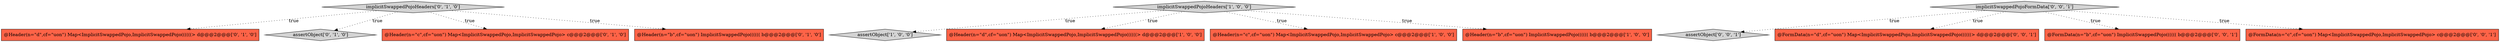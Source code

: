 digraph {
8 [style = filled, label = "@Header(n=\"d\",cf=\"uon\") Map<ImplicitSwappedPojo,ImplicitSwappedPojo((((((> d@@@2@@@['0', '1', '0']", fillcolor = tomato, shape = box image = "AAA0AAABBB2BBB"];
4 [style = filled, label = "assertObject['1', '0', '0']", fillcolor = lightgray, shape = diamond image = "AAA0AAABBB1BBB"];
1 [style = filled, label = "implicitSwappedPojoHeaders['1', '0', '0']", fillcolor = lightgray, shape = diamond image = "AAA0AAABBB1BBB"];
10 [style = filled, label = "assertObject['0', '0', '1']", fillcolor = lightgray, shape = diamond image = "AAA0AAABBB3BBB"];
12 [style = filled, label = "@FormData(n=\"d\",cf=\"uon\") Map<ImplicitSwappedPojo,ImplicitSwappedPojo((((((> d@@@2@@@['0', '0', '1']", fillcolor = tomato, shape = box image = "AAA0AAABBB3BBB"];
2 [style = filled, label = "@Header(n=\"d\",cf=\"uon\") Map<ImplicitSwappedPojo,ImplicitSwappedPojo((((((> d@@@2@@@['1', '0', '0']", fillcolor = tomato, shape = box image = "AAA0AAABBB1BBB"];
0 [style = filled, label = "@Header(n=\"c\",cf=\"uon\") Map<ImplicitSwappedPojo,ImplicitSwappedPojo> c@@@2@@@['1', '0', '0']", fillcolor = tomato, shape = box image = "AAA0AAABBB1BBB"];
13 [style = filled, label = "@FormData(n=\"b\",cf=\"uon\") ImplicitSwappedPojo(((((( b@@@2@@@['0', '0', '1']", fillcolor = tomato, shape = box image = "AAA0AAABBB3BBB"];
6 [style = filled, label = "assertObject['0', '1', '0']", fillcolor = lightgray, shape = diamond image = "AAA0AAABBB2BBB"];
11 [style = filled, label = "@FormData(n=\"c\",cf=\"uon\") Map<ImplicitSwappedPojo,ImplicitSwappedPojo> c@@@2@@@['0', '0', '1']", fillcolor = tomato, shape = box image = "AAA0AAABBB3BBB"];
5 [style = filled, label = "@Header(n=\"c\",cf=\"uon\") Map<ImplicitSwappedPojo,ImplicitSwappedPojo> c@@@2@@@['0', '1', '0']", fillcolor = tomato, shape = box image = "AAA0AAABBB2BBB"];
9 [style = filled, label = "implicitSwappedPojoHeaders['0', '1', '0']", fillcolor = lightgray, shape = diamond image = "AAA0AAABBB2BBB"];
3 [style = filled, label = "@Header(n=\"b\",cf=\"uon\") ImplicitSwappedPojo(((((( b@@@2@@@['1', '0', '0']", fillcolor = tomato, shape = box image = "AAA0AAABBB1BBB"];
7 [style = filled, label = "@Header(n=\"b\",cf=\"uon\") ImplicitSwappedPojo(((((( b@@@2@@@['0', '1', '0']", fillcolor = tomato, shape = box image = "AAA0AAABBB2BBB"];
14 [style = filled, label = "implicitSwappedPojoFormData['0', '0', '1']", fillcolor = lightgray, shape = diamond image = "AAA0AAABBB3BBB"];
14->11 [style = dotted, label="true"];
1->0 [style = dotted, label="true"];
1->4 [style = dotted, label="true"];
9->8 [style = dotted, label="true"];
9->7 [style = dotted, label="true"];
1->2 [style = dotted, label="true"];
14->12 [style = dotted, label="true"];
9->6 [style = dotted, label="true"];
14->10 [style = dotted, label="true"];
14->13 [style = dotted, label="true"];
1->3 [style = dotted, label="true"];
9->5 [style = dotted, label="true"];
}
